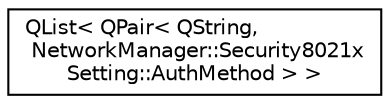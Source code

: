 digraph "类继承关系图"
{
  edge [fontname="Helvetica",fontsize="10",labelfontname="Helvetica",labelfontsize="10"];
  node [fontname="Helvetica",fontsize="10",shape=record];
  rankdir="LR";
  Node0 [label="QList\< QPair\< QString,\l NetworkManager::Security8021x\lSetting::AuthMethod \> \>",height=0.2,width=0.4,color="black", fillcolor="white", style="filled",URL="$class_q_list.html"];
}
